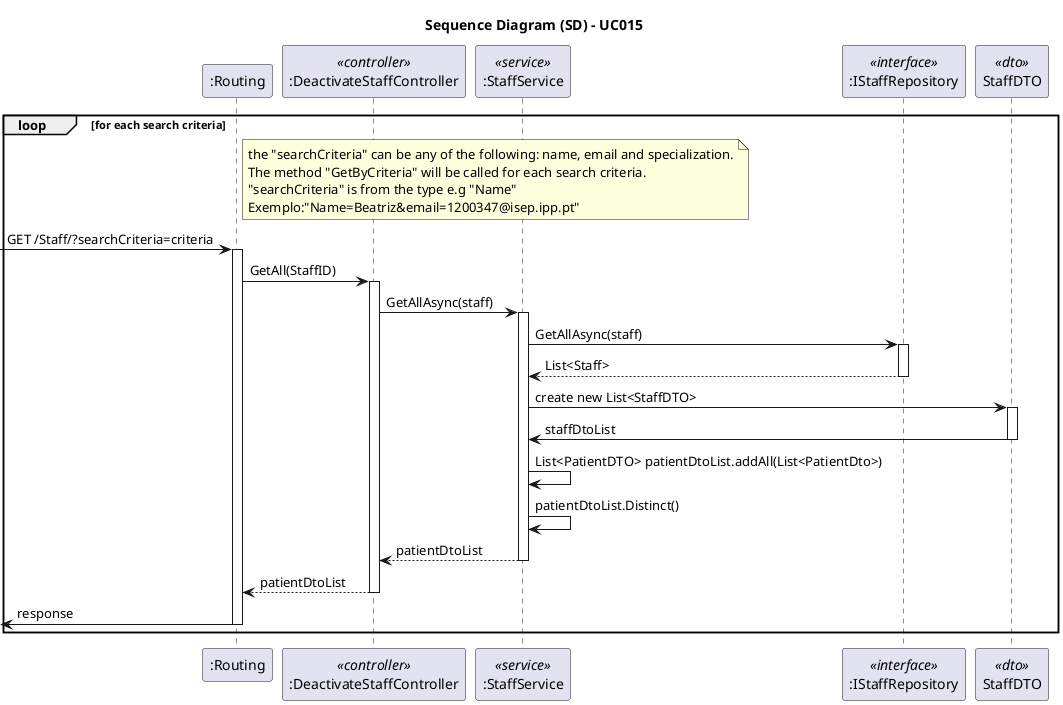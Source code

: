 @startuml
skinparam packageStyle rectangle
skinparam shadowing false
skinparam linetype polyline
skinparam classAttributeIconSize 0

title Sequence Diagram (SD) - UC015

participant ":Routing" as Routing
participant ":DeactivateStaffController" as Controller <<controller>>
participant ":StaffService" as Service <<service>>
participant ":IStaffRepository" as IRepository <<interface>>
participant "StaffDTO" as StaffDTO <<dto>>

loop for each search criteria

  note right of Routing
    the "searchCriteria" can be any of the following: name, email and specialization.
    The method "GetByCriteria" will be called for each search criteria.
    "searchCriteria" is from the type e.g "Name"
    Exemplo:"Name=Beatriz&email=1200347@isep.ipp.pt"
  end note

  -> Routing: GET /Staff/?searchCriteria=criteria
  activate Routing

  Routing -> Controller: GetAll(StaffID)
  activate Controller

    Controller -> Service: GetAllAsync(staff)
    activate Service

      Service -> IRepository: GetAllAsync(staff)
      activate IRepository

      IRepository --> Service: List<Staff>
      deactivate IRepository

      Service -> StaffDTO: create new List<StaffDTO>
      activate StaffDTO

      StaffDTO -> Service: staffDtoList
      deactivate StaffDTO

      Service -> Service: List<PatientDTO> patientDtoList.addAll(List<PatientDto>)

    Service -> Service: patientDtoList.Distinct()
    Service --> Controller: patientDtoList
    deactivate Service

  Controller --> Routing: patientDtoList
  deactivate Controller

  <- Routing : response
  deactivate Routing

end loop

@enduml
